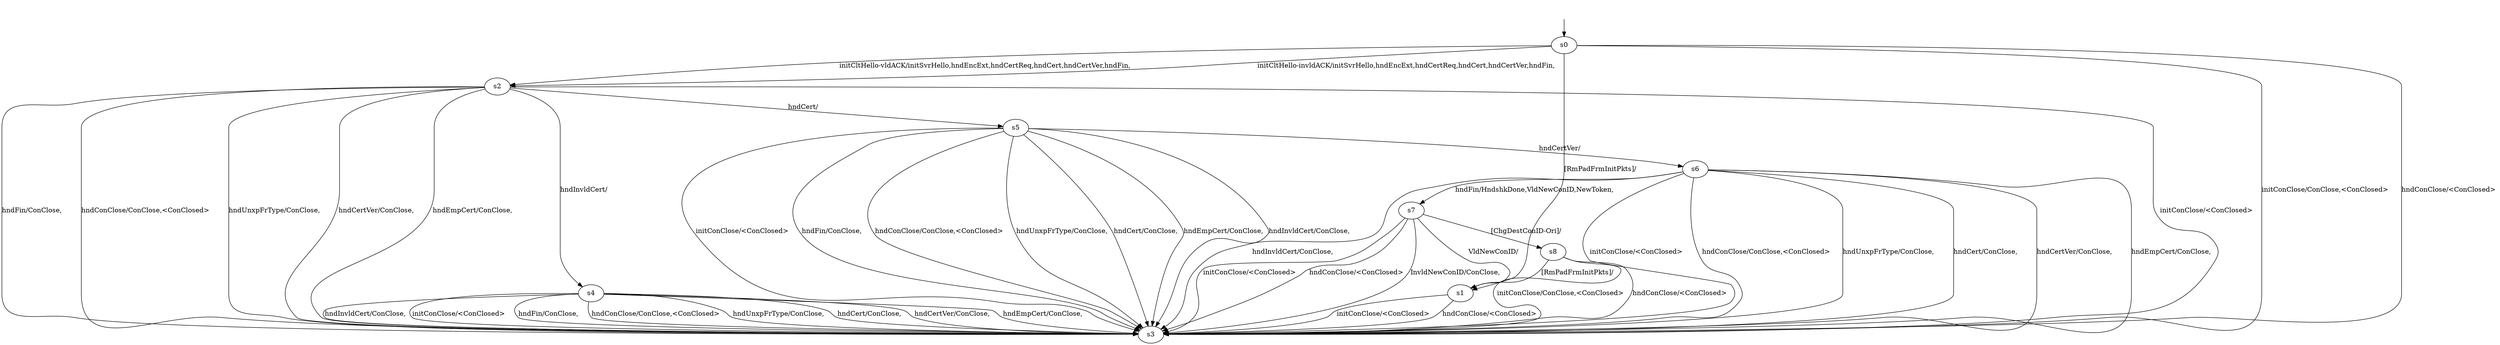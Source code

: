 digraph "../results/msquicModels/msquic-BWCA-CS-0/learnedModel" {
s0 [label=s0];
s1 [label=s1];
s2 [label=s2];
s3 [label=s3];
s4 [label=s4];
s5 [label=s5];
s6 [label=s6];
s7 [label=s7];
s8 [label=s8];
s0 -> s3  [label="initConClose/ConClose,<ConClosed> "];
s0 -> s2  [label="initCltHello-vldACK/initSvrHello,hndEncExt,hndCertReq,hndCert,hndCertVer,hndFin, "];
s0 -> s2  [label="initCltHello-invldACK/initSvrHello,hndEncExt,hndCertReq,hndCert,hndCertVer,hndFin, "];
s0 -> s3  [label="hndConClose/<ConClosed> "];
s0 -> s1  [label="[RmPadFrmInitPkts]/ "];
s1 -> s3  [label="initConClose/<ConClosed> "];
s1 -> s3  [label="hndConClose/<ConClosed> "];
s2 -> s3  [label="initConClose/<ConClosed> "];
s2 -> s3  [label="hndFin/ConClose, "];
s2 -> s3  [label="hndConClose/ConClose,<ConClosed> "];
s2 -> s3  [label="hndUnxpFrType/ConClose, "];
s2 -> s5  [label="hndCert/ "];
s2 -> s3  [label="hndCertVer/ConClose, "];
s2 -> s3  [label="hndEmpCert/ConClose, "];
s2 -> s4  [label="hndInvldCert/ "];
s4 -> s3  [label="initConClose/<ConClosed> "];
s4 -> s3  [label="hndFin/ConClose, "];
s4 -> s3  [label="hndConClose/ConClose,<ConClosed> "];
s4 -> s3  [label="hndUnxpFrType/ConClose, "];
s4 -> s3  [label="hndCert/ConClose, "];
s4 -> s3  [label="hndCertVer/ConClose, "];
s4 -> s3  [label="hndEmpCert/ConClose, "];
s4 -> s3  [label="hndInvldCert/ConClose, "];
s5 -> s3  [label="initConClose/<ConClosed> "];
s5 -> s3  [label="hndFin/ConClose, "];
s5 -> s3  [label="hndConClose/ConClose,<ConClosed> "];
s5 -> s3  [label="hndUnxpFrType/ConClose, "];
s5 -> s3  [label="hndCert/ConClose, "];
s5 -> s6  [label="hndCertVer/ "];
s5 -> s3  [label="hndEmpCert/ConClose, "];
s5 -> s3  [label="hndInvldCert/ConClose, "];
s6 -> s3  [label="initConClose/<ConClosed> "];
s6 -> s7  [label="hndFin/HndshkDone,VldNewConID,NewToken, "];
s6 -> s3  [label="hndConClose/ConClose,<ConClosed> "];
s6 -> s3  [label="hndUnxpFrType/ConClose, "];
s6 -> s3  [label="hndCert/ConClose, "];
s6 -> s3  [label="hndCertVer/ConClose, "];
s6 -> s3  [label="hndEmpCert/ConClose, "];
s6 -> s3  [label="hndInvldCert/ConClose, "];
s7 -> s3  [label="initConClose/<ConClosed> "];
s7 -> s3  [label="hndConClose/<ConClosed> "];
s7 -> s1  [label="VldNewConID/ "];
s7 -> s3  [label="InvldNewConID/ConClose, "];
s7 -> s8  [label="[ChgDestConID-Ori]/ "];
s8 -> s3  [label="initConClose/ConClose,<ConClosed> "];
s8 -> s3  [label="hndConClose/<ConClosed> "];
s8 -> s1  [label="[RmPadFrmInitPkts]/ "];
__start0 [label="", shape=none];
__start0 -> s0  [label=""];
}
